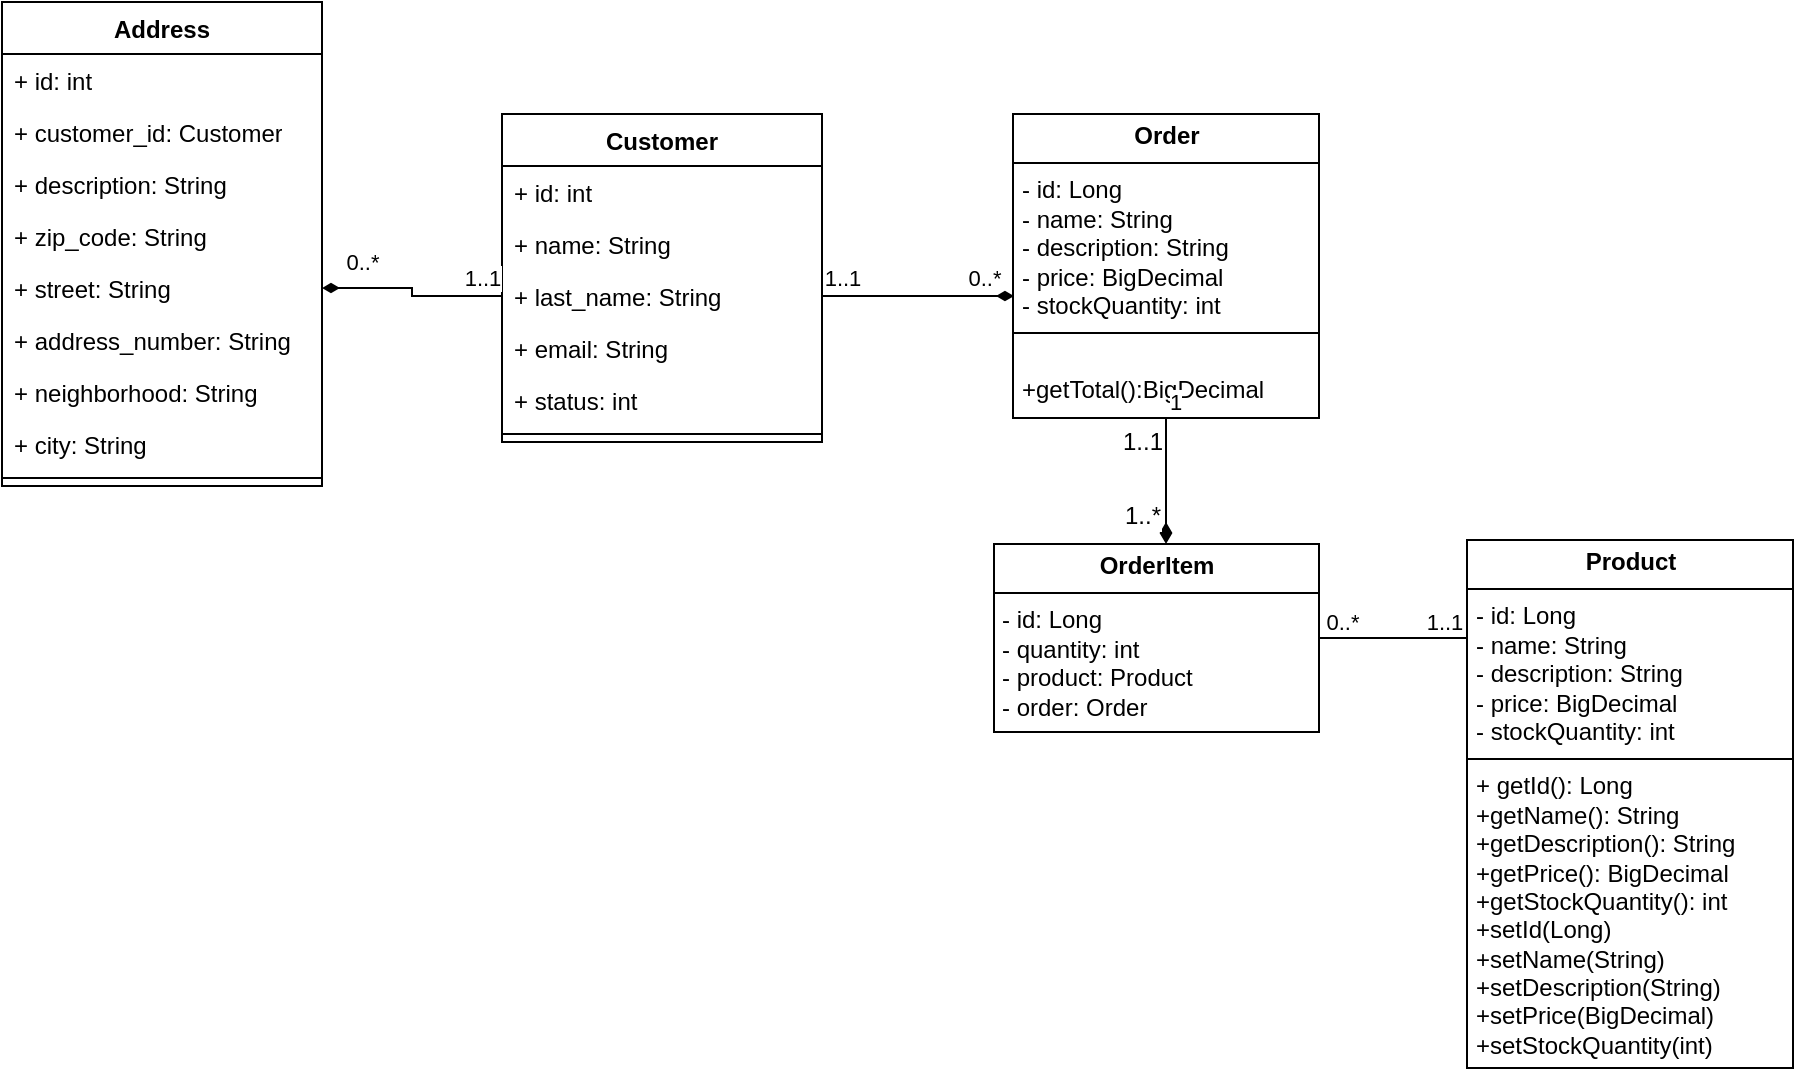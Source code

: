 <mxfile version="27.0.6">
  <diagram name="Page-1" id="Jxj9t96YNeHvqYAhcdHP">
    <mxGraphModel dx="2276" dy="785" grid="1" gridSize="10" guides="1" tooltips="1" connect="1" arrows="1" fold="1" page="1" pageScale="1" pageWidth="850" pageHeight="1100" math="0" shadow="0">
      <root>
        <mxCell id="0" />
        <mxCell id="1" parent="0" />
        <mxCell id="DThRqPIkTIZLItR4TDZC-1" value="Customer" style="swimlane;fontStyle=1;align=center;verticalAlign=top;childLayout=stackLayout;horizontal=1;startSize=26;horizontalStack=0;resizeParent=1;resizeParentMax=0;resizeLast=0;collapsible=1;marginBottom=0;whiteSpace=wrap;html=1;" parent="1" vertex="1">
          <mxGeometry x="170" y="156" width="160" height="164" as="geometry" />
        </mxCell>
        <mxCell id="DThRqPIkTIZLItR4TDZC-5" value="+ id: int" style="text;strokeColor=none;fillColor=none;align=left;verticalAlign=top;spacingLeft=4;spacingRight=4;overflow=hidden;rotatable=0;points=[[0,0.5],[1,0.5]];portConstraint=eastwest;whiteSpace=wrap;html=1;" parent="DThRqPIkTIZLItR4TDZC-1" vertex="1">
          <mxGeometry y="26" width="160" height="26" as="geometry" />
        </mxCell>
        <mxCell id="DThRqPIkTIZLItR4TDZC-2" value="+ name: String" style="text;strokeColor=none;fillColor=none;align=left;verticalAlign=top;spacingLeft=4;spacingRight=4;overflow=hidden;rotatable=0;points=[[0,0.5],[1,0.5]];portConstraint=eastwest;whiteSpace=wrap;html=1;" parent="DThRqPIkTIZLItR4TDZC-1" vertex="1">
          <mxGeometry y="52" width="160" height="26" as="geometry" />
        </mxCell>
        <mxCell id="DThRqPIkTIZLItR4TDZC-7" value="+ last_name: String" style="text;strokeColor=none;fillColor=none;align=left;verticalAlign=top;spacingLeft=4;spacingRight=4;overflow=hidden;rotatable=0;points=[[0,0.5],[1,0.5]];portConstraint=eastwest;whiteSpace=wrap;html=1;" parent="DThRqPIkTIZLItR4TDZC-1" vertex="1">
          <mxGeometry y="78" width="160" height="26" as="geometry" />
        </mxCell>
        <mxCell id="DThRqPIkTIZLItR4TDZC-6" value="+ email: String" style="text;strokeColor=none;fillColor=none;align=left;verticalAlign=top;spacingLeft=4;spacingRight=4;overflow=hidden;rotatable=0;points=[[0,0.5],[1,0.5]];portConstraint=eastwest;whiteSpace=wrap;html=1;" parent="DThRqPIkTIZLItR4TDZC-1" vertex="1">
          <mxGeometry y="104" width="160" height="26" as="geometry" />
        </mxCell>
        <mxCell id="DThRqPIkTIZLItR4TDZC-8" value="+ status: int" style="text;strokeColor=none;fillColor=none;align=left;verticalAlign=top;spacingLeft=4;spacingRight=4;overflow=hidden;rotatable=0;points=[[0,0.5],[1,0.5]];portConstraint=eastwest;whiteSpace=wrap;html=1;" parent="DThRqPIkTIZLItR4TDZC-1" vertex="1">
          <mxGeometry y="130" width="160" height="26" as="geometry" />
        </mxCell>
        <mxCell id="DThRqPIkTIZLItR4TDZC-3" value="" style="line;strokeWidth=1;fillColor=none;align=left;verticalAlign=middle;spacingTop=-1;spacingLeft=3;spacingRight=3;rotatable=0;labelPosition=right;points=[];portConstraint=eastwest;strokeColor=inherit;" parent="DThRqPIkTIZLItR4TDZC-1" vertex="1">
          <mxGeometry y="156" width="160" height="8" as="geometry" />
        </mxCell>
        <mxCell id="DThRqPIkTIZLItR4TDZC-9" value="Address" style="swimlane;fontStyle=1;align=center;verticalAlign=top;childLayout=stackLayout;horizontal=1;startSize=26;horizontalStack=0;resizeParent=1;resizeParentMax=0;resizeLast=0;collapsible=1;marginBottom=0;whiteSpace=wrap;html=1;" parent="1" vertex="1">
          <mxGeometry x="-80" y="100" width="160" height="242" as="geometry" />
        </mxCell>
        <mxCell id="DThRqPIkTIZLItR4TDZC-10" value="+ id: int" style="text;strokeColor=none;fillColor=none;align=left;verticalAlign=top;spacingLeft=4;spacingRight=4;overflow=hidden;rotatable=0;points=[[0,0.5],[1,0.5]];portConstraint=eastwest;whiteSpace=wrap;html=1;" parent="DThRqPIkTIZLItR4TDZC-9" vertex="1">
          <mxGeometry y="26" width="160" height="26" as="geometry" />
        </mxCell>
        <mxCell id="DThRqPIkTIZLItR4TDZC-11" value="+ customer_id: Customer" style="text;strokeColor=none;fillColor=none;align=left;verticalAlign=top;spacingLeft=4;spacingRight=4;overflow=hidden;rotatable=0;points=[[0,0.5],[1,0.5]];portConstraint=eastwest;whiteSpace=wrap;html=1;" parent="DThRqPIkTIZLItR4TDZC-9" vertex="1">
          <mxGeometry y="52" width="160" height="26" as="geometry" />
        </mxCell>
        <mxCell id="aJXneHqEbZVHSGY2t9cb-1" value="+ description: String" style="text;strokeColor=none;fillColor=none;align=left;verticalAlign=top;spacingLeft=4;spacingRight=4;overflow=hidden;rotatable=0;points=[[0,0.5],[1,0.5]];portConstraint=eastwest;whiteSpace=wrap;html=1;" parent="DThRqPIkTIZLItR4TDZC-9" vertex="1">
          <mxGeometry y="78" width="160" height="26" as="geometry" />
        </mxCell>
        <mxCell id="DThRqPIkTIZLItR4TDZC-12" value="+ zip_code: String" style="text;strokeColor=none;fillColor=none;align=left;verticalAlign=top;spacingLeft=4;spacingRight=4;overflow=hidden;rotatable=0;points=[[0,0.5],[1,0.5]];portConstraint=eastwest;whiteSpace=wrap;html=1;" parent="DThRqPIkTIZLItR4TDZC-9" vertex="1">
          <mxGeometry y="104" width="160" height="26" as="geometry" />
        </mxCell>
        <mxCell id="DThRqPIkTIZLItR4TDZC-13" value="+ street: String" style="text;strokeColor=none;fillColor=none;align=left;verticalAlign=top;spacingLeft=4;spacingRight=4;overflow=hidden;rotatable=0;points=[[0,0.5],[1,0.5]];portConstraint=eastwest;whiteSpace=wrap;html=1;" parent="DThRqPIkTIZLItR4TDZC-9" vertex="1">
          <mxGeometry y="130" width="160" height="26" as="geometry" />
        </mxCell>
        <mxCell id="DThRqPIkTIZLItR4TDZC-16" value="+ address_number: String" style="text;strokeColor=none;fillColor=none;align=left;verticalAlign=top;spacingLeft=4;spacingRight=4;overflow=hidden;rotatable=0;points=[[0,0.5],[1,0.5]];portConstraint=eastwest;whiteSpace=wrap;html=1;" parent="DThRqPIkTIZLItR4TDZC-9" vertex="1">
          <mxGeometry y="156" width="160" height="26" as="geometry" />
        </mxCell>
        <mxCell id="DThRqPIkTIZLItR4TDZC-17" value="+ neighborhood: String" style="text;strokeColor=none;fillColor=none;align=left;verticalAlign=top;spacingLeft=4;spacingRight=4;overflow=hidden;rotatable=0;points=[[0,0.5],[1,0.5]];portConstraint=eastwest;whiteSpace=wrap;html=1;" parent="DThRqPIkTIZLItR4TDZC-9" vertex="1">
          <mxGeometry y="182" width="160" height="26" as="geometry" />
        </mxCell>
        <mxCell id="DThRqPIkTIZLItR4TDZC-18" value="+ city: String" style="text;strokeColor=none;fillColor=none;align=left;verticalAlign=top;spacingLeft=4;spacingRight=4;overflow=hidden;rotatable=0;points=[[0,0.5],[1,0.5]];portConstraint=eastwest;whiteSpace=wrap;html=1;" parent="DThRqPIkTIZLItR4TDZC-9" vertex="1">
          <mxGeometry y="208" width="160" height="26" as="geometry" />
        </mxCell>
        <mxCell id="DThRqPIkTIZLItR4TDZC-15" value="" style="line;strokeWidth=1;fillColor=none;align=left;verticalAlign=middle;spacingTop=-1;spacingLeft=3;spacingRight=3;rotatable=0;labelPosition=right;points=[];portConstraint=eastwest;strokeColor=inherit;" parent="DThRqPIkTIZLItR4TDZC-9" vertex="1">
          <mxGeometry y="234" width="160" height="8" as="geometry" />
        </mxCell>
        <mxCell id="aJXneHqEbZVHSGY2t9cb-2" style="edgeStyle=orthogonalEdgeStyle;rounded=0;orthogonalLoop=1;jettySize=auto;html=1;exitX=0;exitY=0.5;exitDx=0;exitDy=0;entryX=1;entryY=0.5;entryDx=0;entryDy=0;endArrow=diamondThin;endFill=1;" parent="1" source="DThRqPIkTIZLItR4TDZC-7" target="DThRqPIkTIZLItR4TDZC-13" edge="1">
          <mxGeometry relative="1" as="geometry" />
        </mxCell>
        <mxCell id="-wP6Uzng9J4lupEyqUzs-19" value="1..1" style="edgeLabel;html=1;align=center;verticalAlign=middle;resizable=0;points=[];" vertex="1" connectable="0" parent="aJXneHqEbZVHSGY2t9cb-2">
          <mxGeometry x="-0.872" relative="1" as="geometry">
            <mxPoint x="-4" y="-9" as="offset" />
          </mxGeometry>
        </mxCell>
        <mxCell id="-wP6Uzng9J4lupEyqUzs-20" value="0..*" style="edgeLabel;html=1;align=center;verticalAlign=middle;resizable=0;points=[];" vertex="1" connectable="0" parent="aJXneHqEbZVHSGY2t9cb-2">
          <mxGeometry x="0.787" relative="1" as="geometry">
            <mxPoint x="10" y="-13" as="offset" />
          </mxGeometry>
        </mxCell>
        <mxCell id="-wP6Uzng9J4lupEyqUzs-1" value="&lt;p style=&quot;margin:0px;margin-top:4px;text-align:center;&quot;&gt;&lt;b&gt;Product&lt;/b&gt;&lt;/p&gt;&lt;hr size=&quot;1&quot; style=&quot;border-style:solid;&quot;&gt;&lt;p style=&quot;margin:0px;margin-left:4px;&quot;&gt;- id: Long&lt;/p&gt;&lt;p style=&quot;margin:0px;margin-left:4px;&quot;&gt;- name: String&amp;nbsp;&lt;/p&gt;&lt;p style=&quot;margin:0px;margin-left:4px;&quot;&gt;- description: String&lt;/p&gt;&lt;p style=&quot;margin:0px;margin-left:4px;&quot;&gt;- price: BigDecimal&lt;/p&gt;&lt;p style=&quot;margin:0px;margin-left:4px;&quot;&gt;- stockQuantity: int&lt;/p&gt;&lt;hr size=&quot;1&quot; style=&quot;border-style:solid;&quot;&gt;&lt;p style=&quot;margin:0px;margin-left:4px;&quot;&gt;+&amp;nbsp;getId(): Long&amp;nbsp;&lt;/p&gt;&lt;p style=&quot;margin:0px;margin-left:4px;&quot;&gt;+getName(): String&lt;/p&gt;&lt;p style=&quot;margin:0px;margin-left:4px;&quot;&gt;+getDescription(): String&lt;/p&gt;&lt;p style=&quot;margin:0px;margin-left:4px;&quot;&gt;+getPrice(): BigDecimal&lt;/p&gt;&lt;p style=&quot;margin:0px;margin-left:4px;&quot;&gt;+getStockQuantity(): int&amp;nbsp;&lt;/p&gt;&lt;p style=&quot;margin:0px;margin-left:4px;&quot;&gt;+setId(Long)&lt;/p&gt;&lt;p style=&quot;margin:0px;margin-left:4px;&quot;&gt;+setName(String)&amp;nbsp;&lt;/p&gt;&lt;p style=&quot;margin:0px;margin-left:4px;&quot;&gt;+setDescription(String)&lt;/p&gt;&lt;p style=&quot;margin:0px;margin-left:4px;&quot;&gt;+setPrice(BigDecimal)&amp;nbsp;&lt;/p&gt;&lt;p style=&quot;margin:0px;margin-left:4px;&quot;&gt;+setStockQuantity(int)&amp;nbsp;&lt;/p&gt;&lt;p style=&quot;margin:0px;margin-left:4px;&quot;&gt;&lt;br&gt;&lt;/p&gt;&lt;p style=&quot;margin:0px;margin-left:4px;&quot;&gt;&lt;br&gt;&lt;/p&gt;" style="verticalAlign=top;align=left;overflow=fill;html=1;whiteSpace=wrap;" vertex="1" parent="1">
          <mxGeometry x="652.5" y="369" width="163" height="264" as="geometry" />
        </mxCell>
        <mxCell id="-wP6Uzng9J4lupEyqUzs-2" value="&lt;p style=&quot;margin:0px;margin-top:4px;text-align:center;&quot;&gt;&lt;b&gt;Order&lt;/b&gt;&lt;/p&gt;&lt;hr size=&quot;1&quot; style=&quot;border-style:solid;&quot;&gt;&lt;p style=&quot;margin:0px;margin-left:4px;&quot;&gt;- id: Long&lt;/p&gt;&lt;p style=&quot;margin:0px;margin-left:4px;&quot;&gt;- name: String&amp;nbsp;&lt;/p&gt;&lt;p style=&quot;margin:0px;margin-left:4px;&quot;&gt;- description: String&lt;/p&gt;&lt;p style=&quot;margin:0px;margin-left:4px;&quot;&gt;- price: BigDecimal&lt;/p&gt;&lt;p style=&quot;margin:0px;margin-left:4px;&quot;&gt;- stockQuantity: int&lt;/p&gt;&lt;hr size=&quot;1&quot; style=&quot;border-style:solid;&quot;&gt;&lt;p style=&quot;margin:0px;margin-left:4px;&quot;&gt;&lt;br&gt;&lt;/p&gt;&lt;p style=&quot;margin:0px;margin-left:4px;&quot;&gt;+getTotal():BigDecimal&lt;/p&gt;&lt;p style=&quot;margin:0px;margin-left:4px;&quot;&gt;&lt;br&gt;&lt;/p&gt;" style="verticalAlign=top;align=left;overflow=fill;html=1;whiteSpace=wrap;" vertex="1" parent="1">
          <mxGeometry x="425.5" y="156" width="153" height="152" as="geometry" />
        </mxCell>
        <mxCell id="-wP6Uzng9J4lupEyqUzs-4" value="&lt;p style=&quot;margin:0px;margin-top:4px;text-align:center;&quot;&gt;&lt;b&gt;OrderItem&lt;/b&gt;&lt;/p&gt;&lt;hr size=&quot;1&quot; style=&quot;border-style:solid;&quot;&gt;&lt;p style=&quot;margin:0px;margin-left:4px;&quot;&gt;- id: Long&lt;/p&gt;&lt;p style=&quot;margin:0px;margin-left:4px;&quot;&gt;- quantity: int&lt;/p&gt;&lt;p style=&quot;margin:0px;margin-left:4px;&quot;&gt;- product: Product&lt;/p&gt;&lt;p style=&quot;margin:0px;margin-left:4px;&quot;&gt;- order: Order&lt;/p&gt;&lt;hr size=&quot;1&quot; style=&quot;border-style:solid;&quot;&gt;&lt;p style=&quot;margin:0px;margin-left:4px;&quot;&gt;&lt;br&gt;&lt;/p&gt;&lt;p style=&quot;margin:0px;margin-left:4px;&quot;&gt;&lt;br&gt;&lt;/p&gt;&lt;p style=&quot;margin:0px;margin-left:4px;&quot;&gt;&lt;br&gt;&lt;/p&gt;" style="verticalAlign=top;align=left;overflow=fill;html=1;whiteSpace=wrap;" vertex="1" parent="1">
          <mxGeometry x="416" y="371" width="162.5" height="94" as="geometry" />
        </mxCell>
        <mxCell id="-wP6Uzng9J4lupEyqUzs-5" value="" style="endArrow=diamondThin;html=1;edgeStyle=orthogonalEdgeStyle;rounded=0;fontSize=12;startSize=8;endSize=8;curved=1;exitX=0.5;exitY=1;exitDx=0;exitDy=0;endFill=1;" edge="1" parent="1" source="-wP6Uzng9J4lupEyqUzs-2">
          <mxGeometry relative="1" as="geometry">
            <mxPoint x="449.5" y="219" as="sourcePoint" />
            <mxPoint x="501.5" y="371" as="targetPoint" />
            <Array as="points">
              <mxPoint x="501.5" y="371" />
            </Array>
          </mxGeometry>
        </mxCell>
        <mxCell id="-wP6Uzng9J4lupEyqUzs-6" value="1" style="edgeLabel;resizable=0;html=1;align=left;verticalAlign=bottom;" connectable="0" vertex="1" parent="-wP6Uzng9J4lupEyqUzs-5">
          <mxGeometry x="-1" relative="1" as="geometry" />
        </mxCell>
        <mxCell id="-wP6Uzng9J4lupEyqUzs-7" value="1..1" style="edgeLabel;html=1;align=center;verticalAlign=middle;resizable=0;points=[];fontSize=12;" vertex="1" connectable="0" parent="-wP6Uzng9J4lupEyqUzs-5">
          <mxGeometry x="-0.503" y="-3" relative="1" as="geometry">
            <mxPoint x="-9" y="-4" as="offset" />
          </mxGeometry>
        </mxCell>
        <mxCell id="-wP6Uzng9J4lupEyqUzs-8" value="1..*" style="edgeLabel;html=1;align=center;verticalAlign=middle;resizable=0;points=[];fontSize=12;" vertex="1" connectable="0" parent="-wP6Uzng9J4lupEyqUzs-5">
          <mxGeometry x="0.533" y="-3" relative="1" as="geometry">
            <mxPoint x="-9" as="offset" />
          </mxGeometry>
        </mxCell>
        <mxCell id="-wP6Uzng9J4lupEyqUzs-9" value="" style="endArrow=none;html=1;edgeStyle=orthogonalEdgeStyle;rounded=0;fontSize=12;startSize=8;endSize=8;curved=1;entryX=1;entryY=0.5;entryDx=0;entryDy=0;" edge="1" parent="1" target="-wP6Uzng9J4lupEyqUzs-4">
          <mxGeometry relative="1" as="geometry">
            <mxPoint x="652.5" y="418" as="sourcePoint" />
            <mxPoint x="501.5" y="254" as="targetPoint" />
            <Array as="points">
              <mxPoint x="652.5" y="418" />
            </Array>
          </mxGeometry>
        </mxCell>
        <mxCell id="-wP6Uzng9J4lupEyqUzs-11" value="0..*" style="edgeLabel;html=1;align=center;verticalAlign=middle;resizable=0;points=[];fontSize=11;" vertex="1" connectable="0" parent="-wP6Uzng9J4lupEyqUzs-9">
          <mxGeometry x="0.559" y="-1" relative="1" as="geometry">
            <mxPoint x="-5" y="-7" as="offset" />
          </mxGeometry>
        </mxCell>
        <mxCell id="-wP6Uzng9J4lupEyqUzs-12" value="1..1" style="edgeLabel;html=1;align=center;verticalAlign=middle;resizable=0;points=[];fontSize=11;" vertex="1" connectable="0" parent="-wP6Uzng9J4lupEyqUzs-9">
          <mxGeometry x="-0.561" y="-1" relative="1" as="geometry">
            <mxPoint x="4" y="-7" as="offset" />
          </mxGeometry>
        </mxCell>
        <mxCell id="-wP6Uzng9J4lupEyqUzs-13" style="edgeStyle=orthogonalEdgeStyle;rounded=0;orthogonalLoop=1;jettySize=auto;html=1;exitX=1;exitY=0.5;exitDx=0;exitDy=0;entryX=0.003;entryY=0.599;entryDx=0;entryDy=0;entryPerimeter=0;labelPosition=center;verticalLabelPosition=top;align=center;verticalAlign=bottom;endArrow=diamondThin;endFill=1;" edge="1" parent="1" source="DThRqPIkTIZLItR4TDZC-7" target="-wP6Uzng9J4lupEyqUzs-2">
          <mxGeometry relative="1" as="geometry" />
        </mxCell>
        <mxCell id="-wP6Uzng9J4lupEyqUzs-16" value="0..*" style="edgeLabel;html=1;align=center;verticalAlign=middle;resizable=0;points=[];" vertex="1" connectable="0" parent="-wP6Uzng9J4lupEyqUzs-13">
          <mxGeometry x="0.691" relative="1" as="geometry">
            <mxPoint y="-9" as="offset" />
          </mxGeometry>
        </mxCell>
        <mxCell id="-wP6Uzng9J4lupEyqUzs-17" value="1..1" style="edgeLabel;html=1;align=center;verticalAlign=middle;resizable=0;points=[];" vertex="1" connectable="0" parent="1">
          <mxGeometry x="340" y="238" as="geometry" />
        </mxCell>
      </root>
    </mxGraphModel>
  </diagram>
</mxfile>
